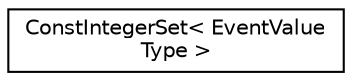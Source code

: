 digraph "Graphical Class Hierarchy"
{
  edge [fontname="Helvetica",fontsize="10",labelfontname="Helvetica",labelfontsize="10"];
  node [fontname="Helvetica",fontsize="10",shape=record];
  rankdir="LR";
  Node0 [label="ConstIntegerSet\< EventValue\lType \>",height=0.2,width=0.4,color="black", fillcolor="white", style="filled",URL="$classkaldi_1_1ConstIntegerSet.html"];
}
